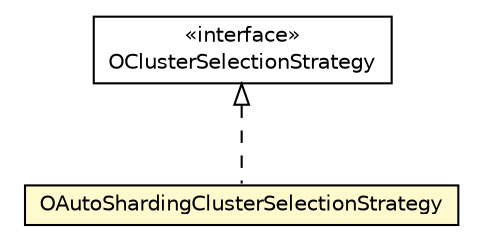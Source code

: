 #!/usr/local/bin/dot
#
# Class diagram 
# Generated by UMLGraph version R5_6-24-gf6e263 (http://www.umlgraph.org/)
#

digraph G {
	edge [fontname="Helvetica",fontsize=10,labelfontname="Helvetica",labelfontsize=10];
	node [fontname="Helvetica",fontsize=10,shape=plaintext];
	nodesep=0.25;
	ranksep=0.5;
	// com.orientechnologies.orient.core.metadata.schema.clusterselection.OClusterSelectionStrategy
	c660920 [label=<<table title="com.orientechnologies.orient.core.metadata.schema.clusterselection.OClusterSelectionStrategy" border="0" cellborder="1" cellspacing="0" cellpadding="2" port="p" href="../../metadata/schema/clusterselection/OClusterSelectionStrategy.html">
		<tr><td><table border="0" cellspacing="0" cellpadding="1">
<tr><td align="center" balign="center"> &#171;interface&#187; </td></tr>
<tr><td align="center" balign="center"> OClusterSelectionStrategy </td></tr>
		</table></td></tr>
		</table>>, URL="../../metadata/schema/clusterselection/OClusterSelectionStrategy.html", fontname="Helvetica", fontcolor="black", fontsize=10.0];
	// com.orientechnologies.orient.core.sharding.auto.OAutoShardingClusterSelectionStrategy
	c661664 [label=<<table title="com.orientechnologies.orient.core.sharding.auto.OAutoShardingClusterSelectionStrategy" border="0" cellborder="1" cellspacing="0" cellpadding="2" port="p" bgcolor="lemonChiffon" href="./OAutoShardingClusterSelectionStrategy.html">
		<tr><td><table border="0" cellspacing="0" cellpadding="1">
<tr><td align="center" balign="center"> OAutoShardingClusterSelectionStrategy </td></tr>
		</table></td></tr>
		</table>>, URL="./OAutoShardingClusterSelectionStrategy.html", fontname="Helvetica", fontcolor="black", fontsize=10.0];
	//com.orientechnologies.orient.core.sharding.auto.OAutoShardingClusterSelectionStrategy implements com.orientechnologies.orient.core.metadata.schema.clusterselection.OClusterSelectionStrategy
	c660920:p -> c661664:p [dir=back,arrowtail=empty,style=dashed];
}

